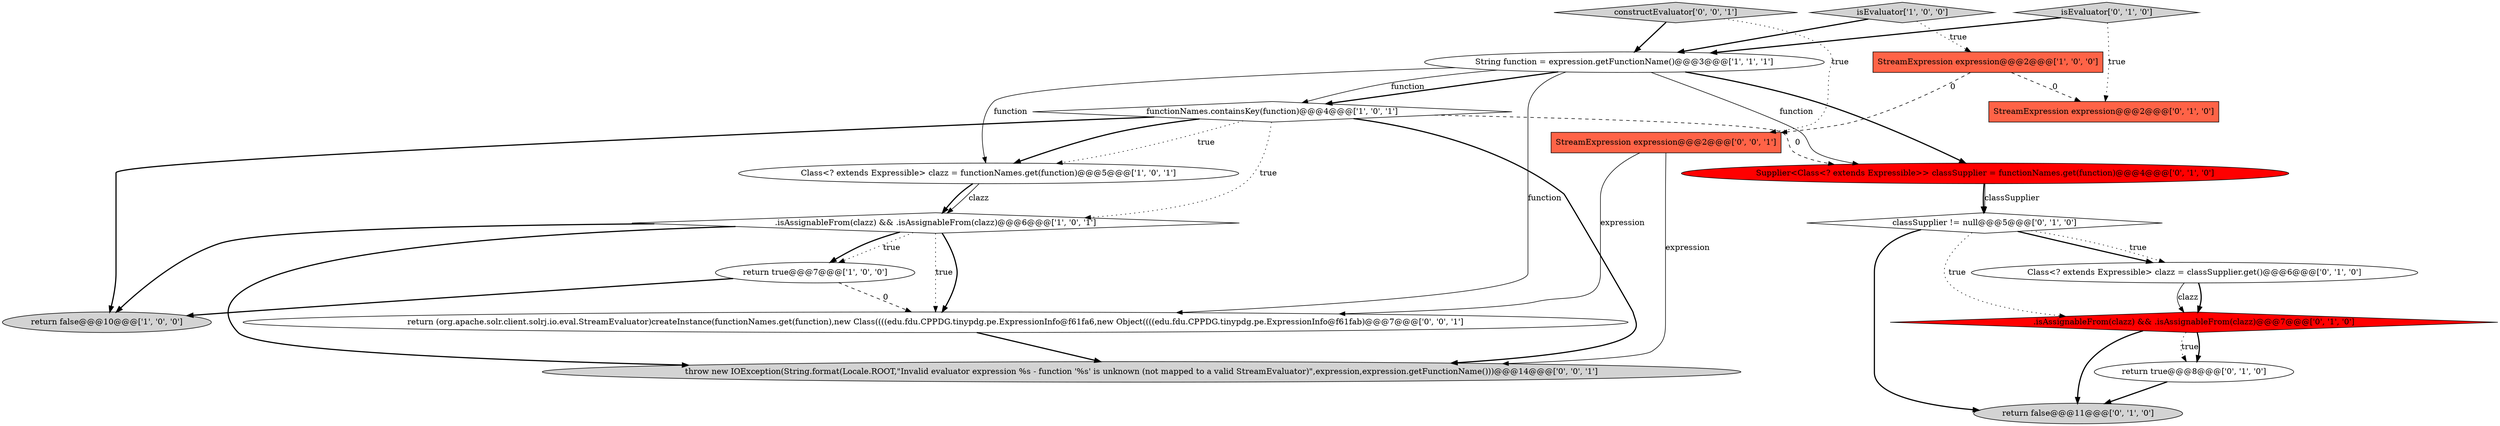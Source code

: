 digraph {
5 [style = filled, label = "String function = expression.getFunctionName()@@@3@@@['1', '1', '1']", fillcolor = white, shape = ellipse image = "AAA0AAABBB1BBB"];
10 [style = filled, label = "return false@@@11@@@['0', '1', '0']", fillcolor = lightgray, shape = ellipse image = "AAA0AAABBB2BBB"];
11 [style = filled, label = "isEvaluator['0', '1', '0']", fillcolor = lightgray, shape = diamond image = "AAA0AAABBB2BBB"];
0 [style = filled, label = "Class<? extends Expressible> clazz = functionNames.get(function)@@@5@@@['1', '0', '1']", fillcolor = white, shape = ellipse image = "AAA0AAABBB1BBB"];
13 [style = filled, label = "return true@@@8@@@['0', '1', '0']", fillcolor = white, shape = ellipse image = "AAA0AAABBB2BBB"];
16 [style = filled, label = "return (org.apache.solr.client.solrj.io.eval.StreamEvaluator)createInstance(functionNames.get(function),new Class((((edu.fdu.CPPDG.tinypdg.pe.ExpressionInfo@f61fa6,new Object((((edu.fdu.CPPDG.tinypdg.pe.ExpressionInfo@f61fab)@@@7@@@['0', '0', '1']", fillcolor = white, shape = ellipse image = "AAA0AAABBB3BBB"];
17 [style = filled, label = "constructEvaluator['0', '0', '1']", fillcolor = lightgray, shape = diamond image = "AAA0AAABBB3BBB"];
19 [style = filled, label = "throw new IOException(String.format(Locale.ROOT,\"Invalid evaluator expression %s - function '%s' is unknown (not mapped to a valid StreamEvaluator)\",expression,expression.getFunctionName()))@@@14@@@['0', '0', '1']", fillcolor = lightgray, shape = ellipse image = "AAA0AAABBB3BBB"];
3 [style = filled, label = ".isAssignableFrom(clazz) && .isAssignableFrom(clazz)@@@6@@@['1', '0', '1']", fillcolor = white, shape = diamond image = "AAA0AAABBB1BBB"];
18 [style = filled, label = "StreamExpression expression@@@2@@@['0', '0', '1']", fillcolor = tomato, shape = box image = "AAA0AAABBB3BBB"];
8 [style = filled, label = "StreamExpression expression@@@2@@@['0', '1', '0']", fillcolor = tomato, shape = box image = "AAA1AAABBB2BBB"];
14 [style = filled, label = ".isAssignableFrom(clazz) && .isAssignableFrom(clazz)@@@7@@@['0', '1', '0']", fillcolor = red, shape = diamond image = "AAA1AAABBB2BBB"];
1 [style = filled, label = "StreamExpression expression@@@2@@@['1', '0', '0']", fillcolor = tomato, shape = box image = "AAA1AAABBB1BBB"];
9 [style = filled, label = "Class<? extends Expressible> clazz = classSupplier.get()@@@6@@@['0', '1', '0']", fillcolor = white, shape = ellipse image = "AAA0AAABBB2BBB"];
7 [style = filled, label = "isEvaluator['1', '0', '0']", fillcolor = lightgray, shape = diamond image = "AAA0AAABBB1BBB"];
15 [style = filled, label = "Supplier<Class<? extends Expressible>> classSupplier = functionNames.get(function)@@@4@@@['0', '1', '0']", fillcolor = red, shape = ellipse image = "AAA1AAABBB2BBB"];
12 [style = filled, label = "classSupplier != null@@@5@@@['0', '1', '0']", fillcolor = white, shape = diamond image = "AAA0AAABBB2BBB"];
6 [style = filled, label = "return false@@@10@@@['1', '0', '0']", fillcolor = lightgray, shape = ellipse image = "AAA0AAABBB1BBB"];
4 [style = filled, label = "return true@@@7@@@['1', '0', '0']", fillcolor = white, shape = ellipse image = "AAA0AAABBB1BBB"];
2 [style = filled, label = "functionNames.containsKey(function)@@@4@@@['1', '0', '1']", fillcolor = white, shape = diamond image = "AAA0AAABBB1BBB"];
2->3 [style = dotted, label="true"];
0->3 [style = bold, label=""];
13->10 [style = bold, label=""];
17->5 [style = bold, label=""];
2->19 [style = bold, label=""];
2->0 [style = dotted, label="true"];
4->16 [style = dashed, label="0"];
5->15 [style = solid, label="function"];
17->18 [style = dotted, label="true"];
4->6 [style = bold, label=""];
2->6 [style = bold, label=""];
0->3 [style = solid, label="clazz"];
18->19 [style = solid, label="expression"];
5->0 [style = solid, label="function"];
14->10 [style = bold, label=""];
18->16 [style = solid, label="expression"];
3->6 [style = bold, label=""];
5->15 [style = bold, label=""];
3->4 [style = dotted, label="true"];
1->18 [style = dashed, label="0"];
3->16 [style = bold, label=""];
16->19 [style = bold, label=""];
12->9 [style = bold, label=""];
3->4 [style = bold, label=""];
14->13 [style = dotted, label="true"];
2->15 [style = dashed, label="0"];
12->14 [style = dotted, label="true"];
11->5 [style = bold, label=""];
5->2 [style = bold, label=""];
7->5 [style = bold, label=""];
2->0 [style = bold, label=""];
12->10 [style = bold, label=""];
15->12 [style = solid, label="classSupplier"];
3->19 [style = bold, label=""];
9->14 [style = bold, label=""];
1->8 [style = dashed, label="0"];
11->8 [style = dotted, label="true"];
15->12 [style = bold, label=""];
5->2 [style = solid, label="function"];
14->13 [style = bold, label=""];
7->1 [style = dotted, label="true"];
12->9 [style = dotted, label="true"];
9->14 [style = solid, label="clazz"];
3->16 [style = dotted, label="true"];
5->16 [style = solid, label="function"];
}

